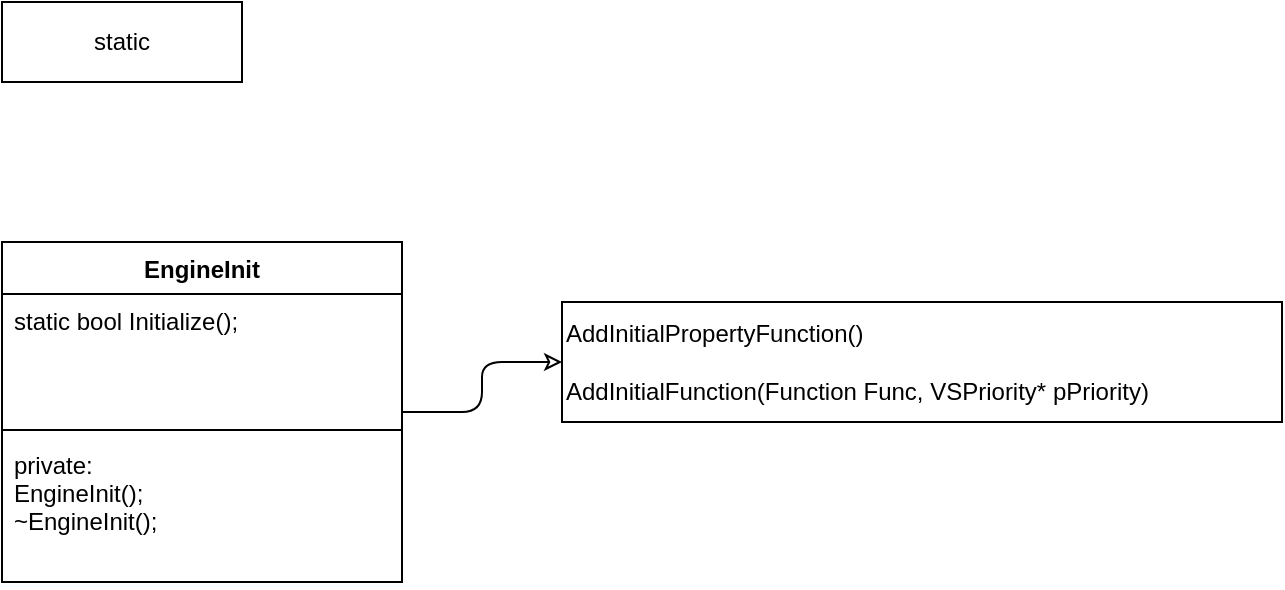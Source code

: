 <mxfile>
    <diagram id="BhmNDHTdG9Qv0izyzUgD" name="Page-1">
        <mxGraphModel dx="1293" dy="726" grid="1" gridSize="10" guides="1" tooltips="1" connect="1" arrows="1" fold="1" page="1" pageScale="1" pageWidth="827" pageHeight="1169" math="0" shadow="0">
            <root>
                <mxCell id="0"/>
                <mxCell id="1" parent="0"/>
                <mxCell id="2" value="static" style="rounded=0;whiteSpace=wrap;html=1;fillColor=default;" parent="1" vertex="1">
                    <mxGeometry x="200" y="120" width="120" height="40" as="geometry"/>
                </mxCell>
                <mxCell id="11" value="" style="edgeStyle=orthogonalEdgeStyle;html=1;endArrow=classic;endFill=0;entryX=0;entryY=0.5;entryDx=0;entryDy=0;" edge="1" parent="1" source="3" target="7">
                    <mxGeometry relative="1" as="geometry">
                        <mxPoint x="480" y="325" as="targetPoint"/>
                    </mxGeometry>
                </mxCell>
                <mxCell id="3" value="EngineInit" style="swimlane;fontStyle=1;align=center;verticalAlign=top;childLayout=stackLayout;horizontal=1;startSize=26;horizontalStack=0;resizeParent=1;resizeParentMax=0;resizeLast=0;collapsible=1;marginBottom=0;" vertex="1" parent="1">
                    <mxGeometry x="200" y="240" width="200" height="170" as="geometry"/>
                </mxCell>
                <mxCell id="4" value="static bool Initialize();" style="text;strokeColor=none;fillColor=none;align=left;verticalAlign=top;spacingLeft=4;spacingRight=4;overflow=hidden;rotatable=0;points=[[0,0.5],[1,0.5]];portConstraint=eastwest;" vertex="1" parent="3">
                    <mxGeometry y="26" width="200" height="64" as="geometry"/>
                </mxCell>
                <mxCell id="5" value="" style="line;strokeWidth=1;fillColor=none;align=left;verticalAlign=middle;spacingTop=-1;spacingLeft=3;spacingRight=3;rotatable=0;labelPosition=right;points=[];portConstraint=eastwest;" vertex="1" parent="3">
                    <mxGeometry y="90" width="200" height="8" as="geometry"/>
                </mxCell>
                <mxCell id="6" value="&#9;private:&#10;&#9;&#9;EngineInit();&#10;&#9;&#9;~EngineInit();" style="text;strokeColor=none;fillColor=none;align=left;verticalAlign=top;spacingLeft=4;spacingRight=4;overflow=hidden;rotatable=0;points=[[0,0.5],[1,0.5]];portConstraint=eastwest;" vertex="1" parent="3">
                    <mxGeometry y="98" width="200" height="72" as="geometry"/>
                </mxCell>
                <mxCell id="7" value="&lt;div&gt;AddInitialPropertyFunction()&lt;/div&gt;&lt;div&gt;&lt;br&gt;&lt;/div&gt;&lt;div&gt;AddInitialFunction(Function Func, VSPriority* pPriority)&lt;/div&gt;" style="rounded=0;whiteSpace=wrap;html=1;align=left;" vertex="1" parent="1">
                    <mxGeometry x="480" y="270" width="360" height="60" as="geometry"/>
                </mxCell>
            </root>
        </mxGraphModel>
    </diagram>
</mxfile>